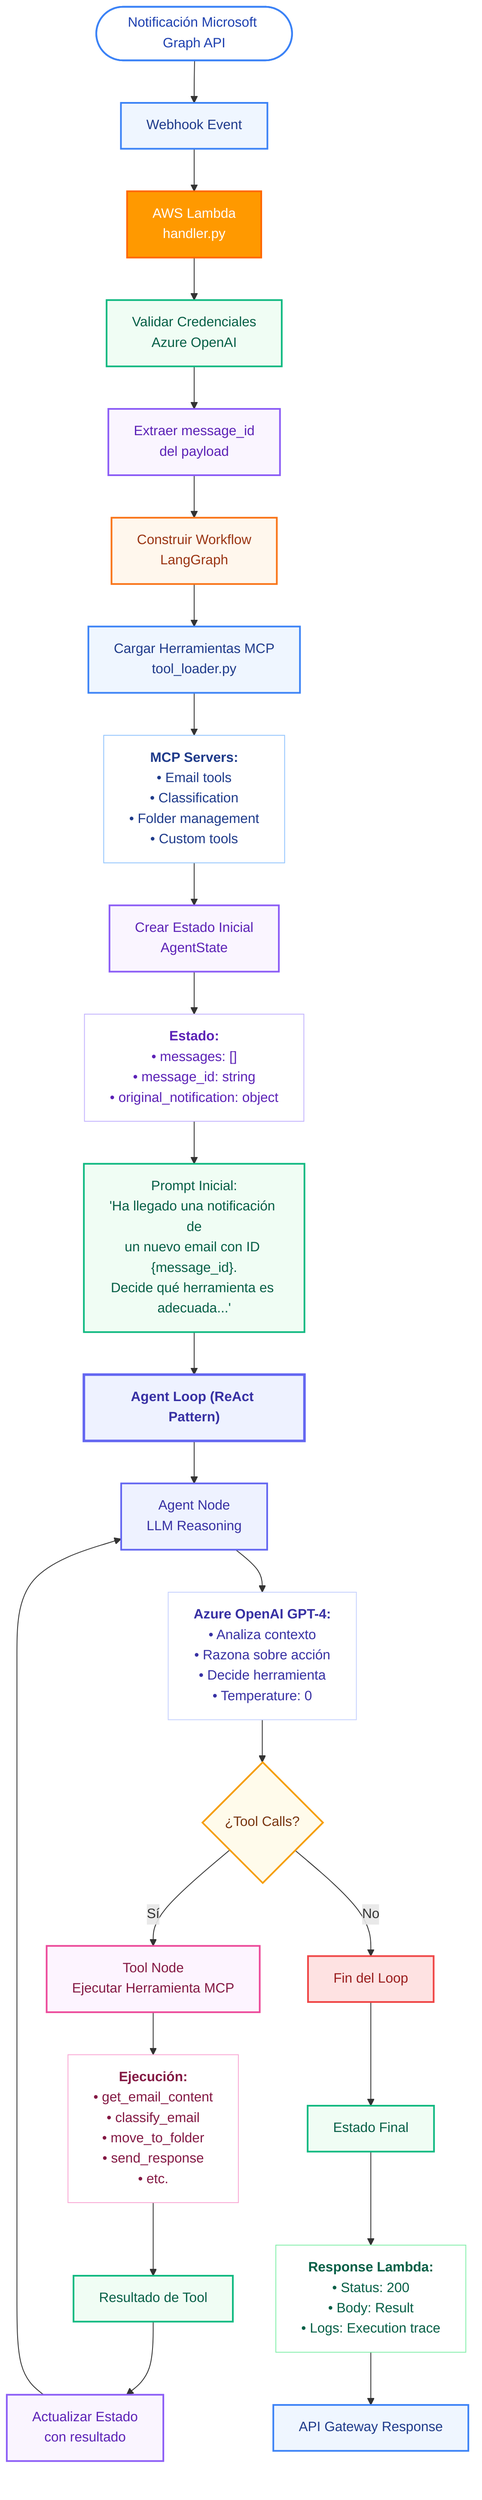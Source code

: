 flowchart TD
    Start(["Notificación Microsoft Graph API"]) --> Webhook["Webhook Event"]
    Webhook --> Lambda["AWS Lambda<br/>handler.py"]
    Lambda --> ValidateEnv["Validar Credenciales<br/>Azure OpenAI"]

    ValidateEnv --> ExtractID["Extraer message_id<br/>del payload"]
    ExtractID --> BuildGraph["Construir Workflow<br/>LangGraph"]

    BuildGraph --> LoadTools["Cargar Herramientas MCP<br/>tool_loader.py"]
    LoadTools --> ToolsBox["<b>MCP Servers:</b><br/>• Email tools<br/>• Classification<br/>• Folder management<br/>• Custom tools"]

    ToolsBox --> InitState["Crear Estado Inicial<br/>AgentState"]
    InitState --> StateBox["<b>Estado:</b><br/>• messages: []<br/>• message_id: string<br/>• original_notification: object"]

    StateBox --> InitPrompt["Prompt Inicial:<br/>'Ha llegado una notificación de<br/>un nuevo email con ID {message_id}.<br/>Decide qué herramienta es adecuada...'"]

    InitPrompt --> AgentLoop["<b>Agent Loop (ReAct Pattern)</b>"]

    AgentLoop --> AgentNode["Agent Node<br/>LLM Reasoning"]
    AgentNode --> AgentBox["<b>Azure OpenAI GPT-4:</b><br/>• Analiza contexto<br/>• Razona sobre acción<br/>• Decide herramienta<br/>• Temperature: 0"]

    AgentBox --> Decision{"¿Tool Calls?"}

    Decision -- "Sí" --> ToolNode["Tool Node<br/>Ejecutar Herramienta MCP"]
    ToolNode --> ToolExec["<b>Ejecución:</b><br/>• get_email_content<br/>• classify_email<br/>• move_to_folder<br/>• send_response<br/>• etc."]

    ToolExec --> ToolResult["Resultado de Tool"]
    ToolResult --> UpdateState["Actualizar Estado<br/>con resultado"]
    UpdateState --> AgentNode

    Decision -- "No" --> EndLoop["Fin del Loop"]
    EndLoop --> FinalState["Estado Final"]

    FinalState --> Response["<b>Response Lambda:</b><br/>• Status: 200<br/>• Body: Result<br/>• Logs: Execution trace"]

    Response --> APIGateway["API Gateway Response"]

    style Start fill:#fff,stroke:#3b82f6,stroke-width:2px,color:#1e40af
    style Webhook fill:#eff6ff,stroke:#3b82f6,stroke-width:2px,color:#1e3a8a
    style Lambda fill:#ff9900,stroke:#ff6600,stroke-width:2px,color:#fff
    style ValidateEnv fill:#f0fdf4,stroke:#10b981,stroke-width:2px,color:#065f46
    style ExtractID fill:#faf5ff,stroke:#8b5cf6,stroke-width:2px,color:#5b21b6
    style BuildGraph fill:#fff7ed,stroke:#f97316,stroke-width:2px,color:#9a3412
    style LoadTools fill:#eff6ff,stroke:#3b82f6,stroke-width:2px,color:#1e3a8a
    style ToolsBox fill:#fff,stroke:#93c5fd,stroke-width:1px,color:#1e3a8a
    style InitState fill:#faf5ff,stroke:#8b5cf6,stroke-width:2px,color:#5b21b6
    style StateBox fill:#fff,stroke:#c4b5fd,stroke-width:1px,color:#5b21b6
    style InitPrompt fill:#f0fdf4,stroke:#10b981,stroke-width:2px,color:#065f46
    style AgentLoop fill:#eef2ff,stroke:#6366f1,stroke-width:3px,color:#3730a3
    style AgentNode fill:#eef2ff,stroke:#6366f1,stroke-width:2px,color:#3730a3
    style AgentBox fill:#fff,stroke:#c7d2fe,stroke-width:1px,color:#3730a3
    style Decision fill:#fffbeb,stroke:#f59e0b,stroke-width:2px,color:#78350f
    style ToolNode fill:#fdf4ff,stroke:#ec4899,stroke-width:2px,color:#831843
    style ToolExec fill:#fff,stroke:#f9a8d4,stroke-width:1px,color:#831843
    style ToolResult fill:#f0fdf4,stroke:#10b981,stroke-width:2px,color:#065f46
    style UpdateState fill:#faf5ff,stroke:#8b5cf6,stroke-width:2px,color:#5b21b6
    style EndLoop fill:#fee2e2,stroke:#ef4444,stroke-width:2px,color:#991b1b
    style FinalState fill:#f0fdf4,stroke:#10b981,stroke-width:2px,color:#065f46
    style Response fill:#fff,stroke:#86efac,stroke-width:1px,color:#065f46
    style APIGateway fill:#eff6ff,stroke:#3b82f6,stroke-width:2px,color:#1e3a8a